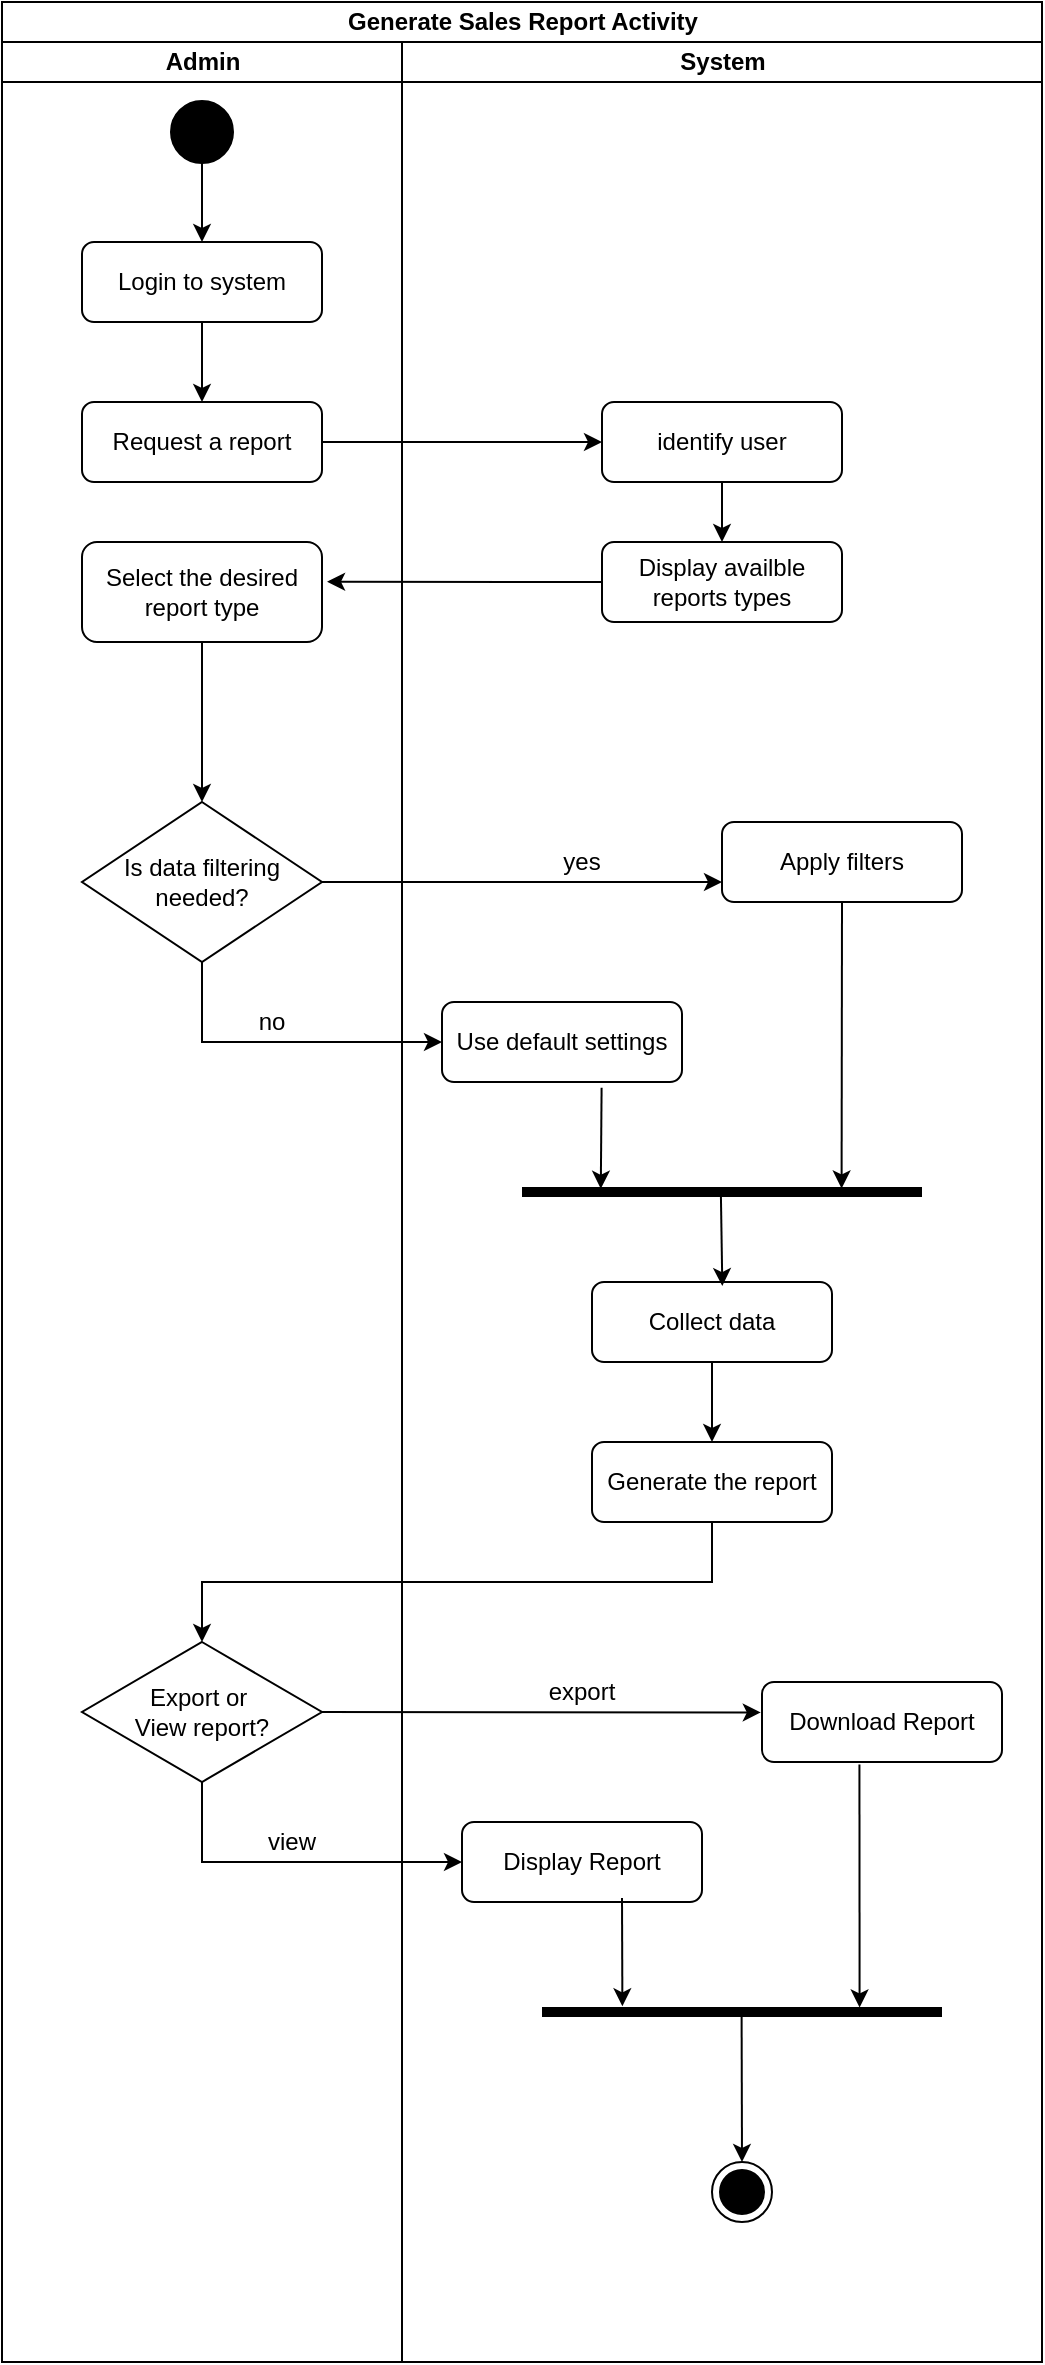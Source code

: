 <mxfile version="24.7.17">
  <diagram name="Page-1" id="1FvkV7I0xcnwdzQFyXs6">
    <mxGraphModel dx="840" dy="497" grid="1" gridSize="10" guides="1" tooltips="1" connect="1" arrows="1" fold="1" page="1" pageScale="1" pageWidth="850" pageHeight="1100" math="0" shadow="0">
      <root>
        <mxCell id="0" />
        <mxCell id="1" parent="0" />
        <mxCell id="_pT-xiRRaMxpOXz4g-zy-1" value="Generate Sales Report Activity" style="swimlane;childLayout=stackLayout;resizeParent=1;resizeParentMax=0;startSize=20;html=1;" vertex="1" parent="1">
          <mxGeometry x="260" y="90" width="520" height="1180" as="geometry" />
        </mxCell>
        <mxCell id="_pT-xiRRaMxpOXz4g-zy-2" value="Admin" style="swimlane;startSize=20;html=1;" vertex="1" parent="_pT-xiRRaMxpOXz4g-zy-1">
          <mxGeometry y="20" width="200" height="1160" as="geometry" />
        </mxCell>
        <mxCell id="_pT-xiRRaMxpOXz4g-zy-5" value="" style="strokeWidth=2;html=1;shape=mxgraph.flowchart.start_2;whiteSpace=wrap;fillColor=#000000;" vertex="1" parent="_pT-xiRRaMxpOXz4g-zy-2">
          <mxGeometry x="85" y="30" width="30" height="30" as="geometry" />
        </mxCell>
        <mxCell id="_pT-xiRRaMxpOXz4g-zy-6" value="Login to system" style="rounded=1;whiteSpace=wrap;html=1;" vertex="1" parent="_pT-xiRRaMxpOXz4g-zy-2">
          <mxGeometry x="40" y="100" width="120" height="40" as="geometry" />
        </mxCell>
        <mxCell id="_pT-xiRRaMxpOXz4g-zy-7" value="Request a report" style="rounded=1;whiteSpace=wrap;html=1;" vertex="1" parent="_pT-xiRRaMxpOXz4g-zy-2">
          <mxGeometry x="40" y="180" width="120" height="40" as="geometry" />
        </mxCell>
        <mxCell id="_pT-xiRRaMxpOXz4g-zy-9" value="Select the desired report type" style="rounded=1;whiteSpace=wrap;html=1;" vertex="1" parent="_pT-xiRRaMxpOXz4g-zy-2">
          <mxGeometry x="40" y="250" width="120" height="50" as="geometry" />
        </mxCell>
        <mxCell id="_pT-xiRRaMxpOXz4g-zy-11" value="Is data filtering needed?" style="rhombus;whiteSpace=wrap;html=1;" vertex="1" parent="_pT-xiRRaMxpOXz4g-zy-2">
          <mxGeometry x="40" y="380" width="120" height="80" as="geometry" />
        </mxCell>
        <mxCell id="_pT-xiRRaMxpOXz4g-zy-18" value="Export or&amp;nbsp;&lt;div&gt;View report?&lt;/div&gt;" style="rhombus;whiteSpace=wrap;html=1;" vertex="1" parent="_pT-xiRRaMxpOXz4g-zy-2">
          <mxGeometry x="40" y="800" width="120" height="70" as="geometry" />
        </mxCell>
        <mxCell id="_pT-xiRRaMxpOXz4g-zy-22" value="" style="endArrow=classic;html=1;rounded=0;exitX=0.5;exitY=1;exitDx=0;exitDy=0;exitPerimeter=0;entryX=0.5;entryY=0;entryDx=0;entryDy=0;" edge="1" parent="_pT-xiRRaMxpOXz4g-zy-2" source="_pT-xiRRaMxpOXz4g-zy-5" target="_pT-xiRRaMxpOXz4g-zy-6">
          <mxGeometry width="50" height="50" relative="1" as="geometry">
            <mxPoint x="320" y="160" as="sourcePoint" />
            <mxPoint x="370" y="110" as="targetPoint" />
          </mxGeometry>
        </mxCell>
        <mxCell id="_pT-xiRRaMxpOXz4g-zy-23" value="" style="endArrow=classic;html=1;rounded=0;exitX=0.5;exitY=1;exitDx=0;exitDy=0;entryX=0.5;entryY=0;entryDx=0;entryDy=0;" edge="1" parent="_pT-xiRRaMxpOXz4g-zy-2" source="_pT-xiRRaMxpOXz4g-zy-6" target="_pT-xiRRaMxpOXz4g-zy-7">
          <mxGeometry width="50" height="50" relative="1" as="geometry">
            <mxPoint x="340" y="210" as="sourcePoint" />
            <mxPoint x="390" y="160" as="targetPoint" />
          </mxGeometry>
        </mxCell>
        <mxCell id="_pT-xiRRaMxpOXz4g-zy-29" value="" style="endArrow=classic;html=1;rounded=0;exitX=0.5;exitY=1;exitDx=0;exitDy=0;" edge="1" parent="_pT-xiRRaMxpOXz4g-zy-2" source="_pT-xiRRaMxpOXz4g-zy-9" target="_pT-xiRRaMxpOXz4g-zy-11">
          <mxGeometry width="50" height="50" relative="1" as="geometry">
            <mxPoint x="260" y="380" as="sourcePoint" />
            <mxPoint x="310" y="330" as="targetPoint" />
          </mxGeometry>
        </mxCell>
        <mxCell id="_pT-xiRRaMxpOXz4g-zy-33" value="no" style="text;html=1;align=center;verticalAlign=middle;whiteSpace=wrap;rounded=0;" vertex="1" parent="_pT-xiRRaMxpOXz4g-zy-2">
          <mxGeometry x="105" y="470" width="60" height="40" as="geometry" />
        </mxCell>
        <mxCell id="_pT-xiRRaMxpOXz4g-zy-45" value="view" style="text;html=1;align=center;verticalAlign=middle;whiteSpace=wrap;rounded=0;" vertex="1" parent="_pT-xiRRaMxpOXz4g-zy-2">
          <mxGeometry x="115" y="880" width="60" height="40" as="geometry" />
        </mxCell>
        <mxCell id="_pT-xiRRaMxpOXz4g-zy-24" value="" style="endArrow=classic;html=1;rounded=0;exitX=1;exitY=0.5;exitDx=0;exitDy=0;entryX=0;entryY=0.5;entryDx=0;entryDy=0;" edge="1" parent="_pT-xiRRaMxpOXz4g-zy-1" source="_pT-xiRRaMxpOXz4g-zy-7" target="_pT-xiRRaMxpOXz4g-zy-10">
          <mxGeometry width="50" height="50" relative="1" as="geometry">
            <mxPoint x="340" y="230" as="sourcePoint" />
            <mxPoint x="390" y="180" as="targetPoint" />
          </mxGeometry>
        </mxCell>
        <mxCell id="_pT-xiRRaMxpOXz4g-zy-28" value="" style="endArrow=classic;html=1;rounded=0;exitX=0;exitY=0.5;exitDx=0;exitDy=0;entryX=1.021;entryY=0.397;entryDx=0;entryDy=0;entryPerimeter=0;" edge="1" parent="_pT-xiRRaMxpOXz4g-zy-1" source="_pT-xiRRaMxpOXz4g-zy-26" target="_pT-xiRRaMxpOXz4g-zy-9">
          <mxGeometry width="50" height="50" relative="1" as="geometry">
            <mxPoint x="260" y="310" as="sourcePoint" />
            <mxPoint x="310" y="260" as="targetPoint" />
          </mxGeometry>
        </mxCell>
        <mxCell id="_pT-xiRRaMxpOXz4g-zy-30" value="" style="endArrow=classic;html=1;rounded=0;exitX=1;exitY=0.5;exitDx=0;exitDy=0;entryX=0;entryY=0.75;entryDx=0;entryDy=0;" edge="1" parent="_pT-xiRRaMxpOXz4g-zy-1" source="_pT-xiRRaMxpOXz4g-zy-11" target="_pT-xiRRaMxpOXz4g-zy-12">
          <mxGeometry width="50" height="50" relative="1" as="geometry">
            <mxPoint x="260" y="460" as="sourcePoint" />
            <mxPoint x="310" y="410" as="targetPoint" />
          </mxGeometry>
        </mxCell>
        <mxCell id="_pT-xiRRaMxpOXz4g-zy-32" value="" style="endArrow=classic;html=1;rounded=0;exitX=0.5;exitY=1;exitDx=0;exitDy=0;entryX=0;entryY=0.5;entryDx=0;entryDy=0;" edge="1" parent="_pT-xiRRaMxpOXz4g-zy-1" source="_pT-xiRRaMxpOXz4g-zy-11" target="_pT-xiRRaMxpOXz4g-zy-13">
          <mxGeometry width="50" height="50" relative="1" as="geometry">
            <mxPoint x="260" y="510" as="sourcePoint" />
            <mxPoint x="310" y="460" as="targetPoint" />
            <Array as="points">
              <mxPoint x="100" y="520" />
            </Array>
          </mxGeometry>
        </mxCell>
        <mxCell id="_pT-xiRRaMxpOXz4g-zy-39" value="" style="endArrow=classic;html=1;rounded=0;exitX=0.5;exitY=1;exitDx=0;exitDy=0;entryX=0.5;entryY=0;entryDx=0;entryDy=0;" edge="1" parent="_pT-xiRRaMxpOXz4g-zy-1" source="_pT-xiRRaMxpOXz4g-zy-14" target="_pT-xiRRaMxpOXz4g-zy-18">
          <mxGeometry width="50" height="50" relative="1" as="geometry">
            <mxPoint x="260" y="850" as="sourcePoint" />
            <mxPoint x="310" y="800" as="targetPoint" />
            <Array as="points">
              <mxPoint x="355" y="790" />
              <mxPoint x="100" y="790" />
            </Array>
          </mxGeometry>
        </mxCell>
        <mxCell id="_pT-xiRRaMxpOXz4g-zy-40" value="" style="endArrow=classic;html=1;rounded=0;exitX=1;exitY=0.5;exitDx=0;exitDy=0;entryX=-0.005;entryY=0.381;entryDx=0;entryDy=0;entryPerimeter=0;" edge="1" parent="_pT-xiRRaMxpOXz4g-zy-1" source="_pT-xiRRaMxpOXz4g-zy-18" target="_pT-xiRRaMxpOXz4g-zy-19">
          <mxGeometry width="50" height="50" relative="1" as="geometry">
            <mxPoint x="260" y="930" as="sourcePoint" />
            <mxPoint x="310" y="880" as="targetPoint" />
          </mxGeometry>
        </mxCell>
        <mxCell id="_pT-xiRRaMxpOXz4g-zy-44" value="" style="endArrow=classic;html=1;rounded=0;exitX=0.5;exitY=1;exitDx=0;exitDy=0;entryX=0;entryY=0.5;entryDx=0;entryDy=0;" edge="1" parent="_pT-xiRRaMxpOXz4g-zy-1" source="_pT-xiRRaMxpOXz4g-zy-18" target="_pT-xiRRaMxpOXz4g-zy-20">
          <mxGeometry width="50" height="50" relative="1" as="geometry">
            <mxPoint x="260" y="940" as="sourcePoint" />
            <mxPoint x="310" y="890" as="targetPoint" />
            <Array as="points">
              <mxPoint x="100" y="930" />
            </Array>
          </mxGeometry>
        </mxCell>
        <mxCell id="_pT-xiRRaMxpOXz4g-zy-3" value="System" style="swimlane;startSize=20;html=1;" vertex="1" parent="_pT-xiRRaMxpOXz4g-zy-1">
          <mxGeometry x="200" y="20" width="320" height="1160" as="geometry" />
        </mxCell>
        <mxCell id="_pT-xiRRaMxpOXz4g-zy-8" value="Collect data" style="rounded=1;whiteSpace=wrap;html=1;" vertex="1" parent="_pT-xiRRaMxpOXz4g-zy-3">
          <mxGeometry x="95" y="620" width="120" height="40" as="geometry" />
        </mxCell>
        <mxCell id="_pT-xiRRaMxpOXz4g-zy-10" value="identify user" style="rounded=1;whiteSpace=wrap;html=1;" vertex="1" parent="_pT-xiRRaMxpOXz4g-zy-3">
          <mxGeometry x="100" y="180" width="120" height="40" as="geometry" />
        </mxCell>
        <mxCell id="_pT-xiRRaMxpOXz4g-zy-12" value="Apply filters" style="rounded=1;whiteSpace=wrap;html=1;" vertex="1" parent="_pT-xiRRaMxpOXz4g-zy-3">
          <mxGeometry x="160" y="390" width="120" height="40" as="geometry" />
        </mxCell>
        <mxCell id="_pT-xiRRaMxpOXz4g-zy-13" value="Use default settings" style="rounded=1;whiteSpace=wrap;html=1;" vertex="1" parent="_pT-xiRRaMxpOXz4g-zy-3">
          <mxGeometry x="20" y="480" width="120" height="40" as="geometry" />
        </mxCell>
        <mxCell id="_pT-xiRRaMxpOXz4g-zy-14" value="Generate the report" style="rounded=1;whiteSpace=wrap;html=1;" vertex="1" parent="_pT-xiRRaMxpOXz4g-zy-3">
          <mxGeometry x="95" y="700" width="120" height="40" as="geometry" />
        </mxCell>
        <mxCell id="_pT-xiRRaMxpOXz4g-zy-19" value="Download Report" style="rounded=1;whiteSpace=wrap;html=1;" vertex="1" parent="_pT-xiRRaMxpOXz4g-zy-3">
          <mxGeometry x="180" y="820" width="120" height="40" as="geometry" />
        </mxCell>
        <mxCell id="_pT-xiRRaMxpOXz4g-zy-20" value="Display Report" style="rounded=1;whiteSpace=wrap;html=1;" vertex="1" parent="_pT-xiRRaMxpOXz4g-zy-3">
          <mxGeometry x="30" y="890" width="120" height="40" as="geometry" />
        </mxCell>
        <mxCell id="_pT-xiRRaMxpOXz4g-zy-21" value="" style="ellipse;html=1;shape=endState;fillColor=#000000;strokeColor=#000000;" vertex="1" parent="_pT-xiRRaMxpOXz4g-zy-3">
          <mxGeometry x="155" y="1060" width="30" height="30" as="geometry" />
        </mxCell>
        <mxCell id="_pT-xiRRaMxpOXz4g-zy-26" value="Display availble reports types" style="rounded=1;whiteSpace=wrap;html=1;" vertex="1" parent="_pT-xiRRaMxpOXz4g-zy-3">
          <mxGeometry x="100" y="250" width="120" height="40" as="geometry" />
        </mxCell>
        <mxCell id="_pT-xiRRaMxpOXz4g-zy-27" value="" style="endArrow=classic;html=1;rounded=0;exitX=0.5;exitY=1;exitDx=0;exitDy=0;entryX=0.5;entryY=0;entryDx=0;entryDy=0;" edge="1" parent="_pT-xiRRaMxpOXz4g-zy-3" source="_pT-xiRRaMxpOXz4g-zy-10" target="_pT-xiRRaMxpOXz4g-zy-26">
          <mxGeometry width="50" height="50" relative="1" as="geometry">
            <mxPoint x="60" y="240" as="sourcePoint" />
            <mxPoint x="110" y="190" as="targetPoint" />
          </mxGeometry>
        </mxCell>
        <mxCell id="_pT-xiRRaMxpOXz4g-zy-31" value="yes" style="text;html=1;align=center;verticalAlign=middle;whiteSpace=wrap;rounded=0;" vertex="1" parent="_pT-xiRRaMxpOXz4g-zy-3">
          <mxGeometry x="60" y="395" width="60" height="30" as="geometry" />
        </mxCell>
        <mxCell id="_pT-xiRRaMxpOXz4g-zy-34" value="" style="line;strokeWidth=5;rotatable=0;dashed=0;labelPosition=right;align=left;verticalAlign=middle;spacingTop=0;spacingLeft=6;points=[];portConstraint=eastwest;" vertex="1" parent="_pT-xiRRaMxpOXz4g-zy-3">
          <mxGeometry x="60" y="570" width="200" height="10" as="geometry" />
        </mxCell>
        <mxCell id="_pT-xiRRaMxpOXz4g-zy-35" value="" style="endArrow=classic;html=1;rounded=0;exitX=0.665;exitY=1.073;exitDx=0;exitDy=0;exitPerimeter=0;entryX=0.197;entryY=0.338;entryDx=0;entryDy=0;entryPerimeter=0;" edge="1" parent="_pT-xiRRaMxpOXz4g-zy-3" source="_pT-xiRRaMxpOXz4g-zy-13" target="_pT-xiRRaMxpOXz4g-zy-34">
          <mxGeometry width="50" height="50" relative="1" as="geometry">
            <mxPoint x="-20" y="650" as="sourcePoint" />
            <mxPoint x="30" y="600" as="targetPoint" />
          </mxGeometry>
        </mxCell>
        <mxCell id="_pT-xiRRaMxpOXz4g-zy-36" value="" style="endArrow=classic;html=1;rounded=0;exitX=0.5;exitY=1;exitDx=0;exitDy=0;entryX=0.799;entryY=0.324;entryDx=0;entryDy=0;entryPerimeter=0;" edge="1" parent="_pT-xiRRaMxpOXz4g-zy-3" source="_pT-xiRRaMxpOXz4g-zy-12" target="_pT-xiRRaMxpOXz4g-zy-34">
          <mxGeometry width="50" height="50" relative="1" as="geometry">
            <mxPoint y="630" as="sourcePoint" />
            <mxPoint x="220" y="570" as="targetPoint" />
          </mxGeometry>
        </mxCell>
        <mxCell id="_pT-xiRRaMxpOXz4g-zy-37" value="" style="endArrow=classic;html=1;rounded=0;entryX=0.543;entryY=0.051;entryDx=0;entryDy=0;entryPerimeter=0;exitX=0.497;exitY=0.355;exitDx=0;exitDy=0;exitPerimeter=0;" edge="1" parent="_pT-xiRRaMxpOXz4g-zy-3" source="_pT-xiRRaMxpOXz4g-zy-34" target="_pT-xiRRaMxpOXz4g-zy-8">
          <mxGeometry width="50" height="50" relative="1" as="geometry">
            <mxPoint x="160" y="578" as="sourcePoint" />
            <mxPoint x="130" y="540" as="targetPoint" />
          </mxGeometry>
        </mxCell>
        <mxCell id="_pT-xiRRaMxpOXz4g-zy-38" value="" style="endArrow=classic;html=1;rounded=0;exitX=0.5;exitY=1;exitDx=0;exitDy=0;entryX=0.5;entryY=0;entryDx=0;entryDy=0;" edge="1" parent="_pT-xiRRaMxpOXz4g-zy-3" source="_pT-xiRRaMxpOXz4g-zy-8" target="_pT-xiRRaMxpOXz4g-zy-14">
          <mxGeometry width="50" height="50" relative="1" as="geometry">
            <mxPoint x="60" y="710" as="sourcePoint" />
            <mxPoint x="110" y="660" as="targetPoint" />
          </mxGeometry>
        </mxCell>
        <mxCell id="_pT-xiRRaMxpOXz4g-zy-41" value="export" style="text;html=1;align=center;verticalAlign=middle;whiteSpace=wrap;rounded=0;" vertex="1" parent="_pT-xiRRaMxpOXz4g-zy-3">
          <mxGeometry x="60" y="810" width="60" height="30" as="geometry" />
        </mxCell>
        <mxCell id="_pT-xiRRaMxpOXz4g-zy-46" value="" style="line;strokeWidth=5;rotatable=0;dashed=0;labelPosition=right;align=left;verticalAlign=middle;spacingTop=0;spacingLeft=6;points=[];portConstraint=eastwest;" vertex="1" parent="_pT-xiRRaMxpOXz4g-zy-3">
          <mxGeometry x="70" y="980" width="200" height="10" as="geometry" />
        </mxCell>
        <mxCell id="_pT-xiRRaMxpOXz4g-zy-47" value="" style="endArrow=classic;html=1;rounded=0;entryX=0.201;entryY=0.215;entryDx=0;entryDy=0;entryPerimeter=0;" edge="1" parent="_pT-xiRRaMxpOXz4g-zy-3" target="_pT-xiRRaMxpOXz4g-zy-46">
          <mxGeometry width="50" height="50" relative="1" as="geometry">
            <mxPoint x="110" y="928" as="sourcePoint" />
            <mxPoint x="110" y="950" as="targetPoint" />
          </mxGeometry>
        </mxCell>
        <mxCell id="_pT-xiRRaMxpOXz4g-zy-49" value="" style="endArrow=classic;html=1;rounded=0;exitX=0.406;exitY=1.032;exitDx=0;exitDy=0;exitPerimeter=0;entryX=0.794;entryY=0.271;entryDx=0;entryDy=0;entryPerimeter=0;" edge="1" parent="_pT-xiRRaMxpOXz4g-zy-3" source="_pT-xiRRaMxpOXz4g-zy-19" target="_pT-xiRRaMxpOXz4g-zy-46">
          <mxGeometry width="50" height="50" relative="1" as="geometry">
            <mxPoint x="70" y="1000" as="sourcePoint" />
            <mxPoint x="229" y="980" as="targetPoint" />
          </mxGeometry>
        </mxCell>
        <mxCell id="_pT-xiRRaMxpOXz4g-zy-50" value="" style="endArrow=classic;html=1;rounded=0;exitX=0.499;exitY=0.713;exitDx=0;exitDy=0;exitPerimeter=0;entryX=0.5;entryY=0;entryDx=0;entryDy=0;" edge="1" parent="_pT-xiRRaMxpOXz4g-zy-3" source="_pT-xiRRaMxpOXz4g-zy-46" target="_pT-xiRRaMxpOXz4g-zy-21">
          <mxGeometry width="50" height="50" relative="1" as="geometry">
            <mxPoint x="40" y="990" as="sourcePoint" />
            <mxPoint x="90" y="940" as="targetPoint" />
          </mxGeometry>
        </mxCell>
      </root>
    </mxGraphModel>
  </diagram>
</mxfile>

